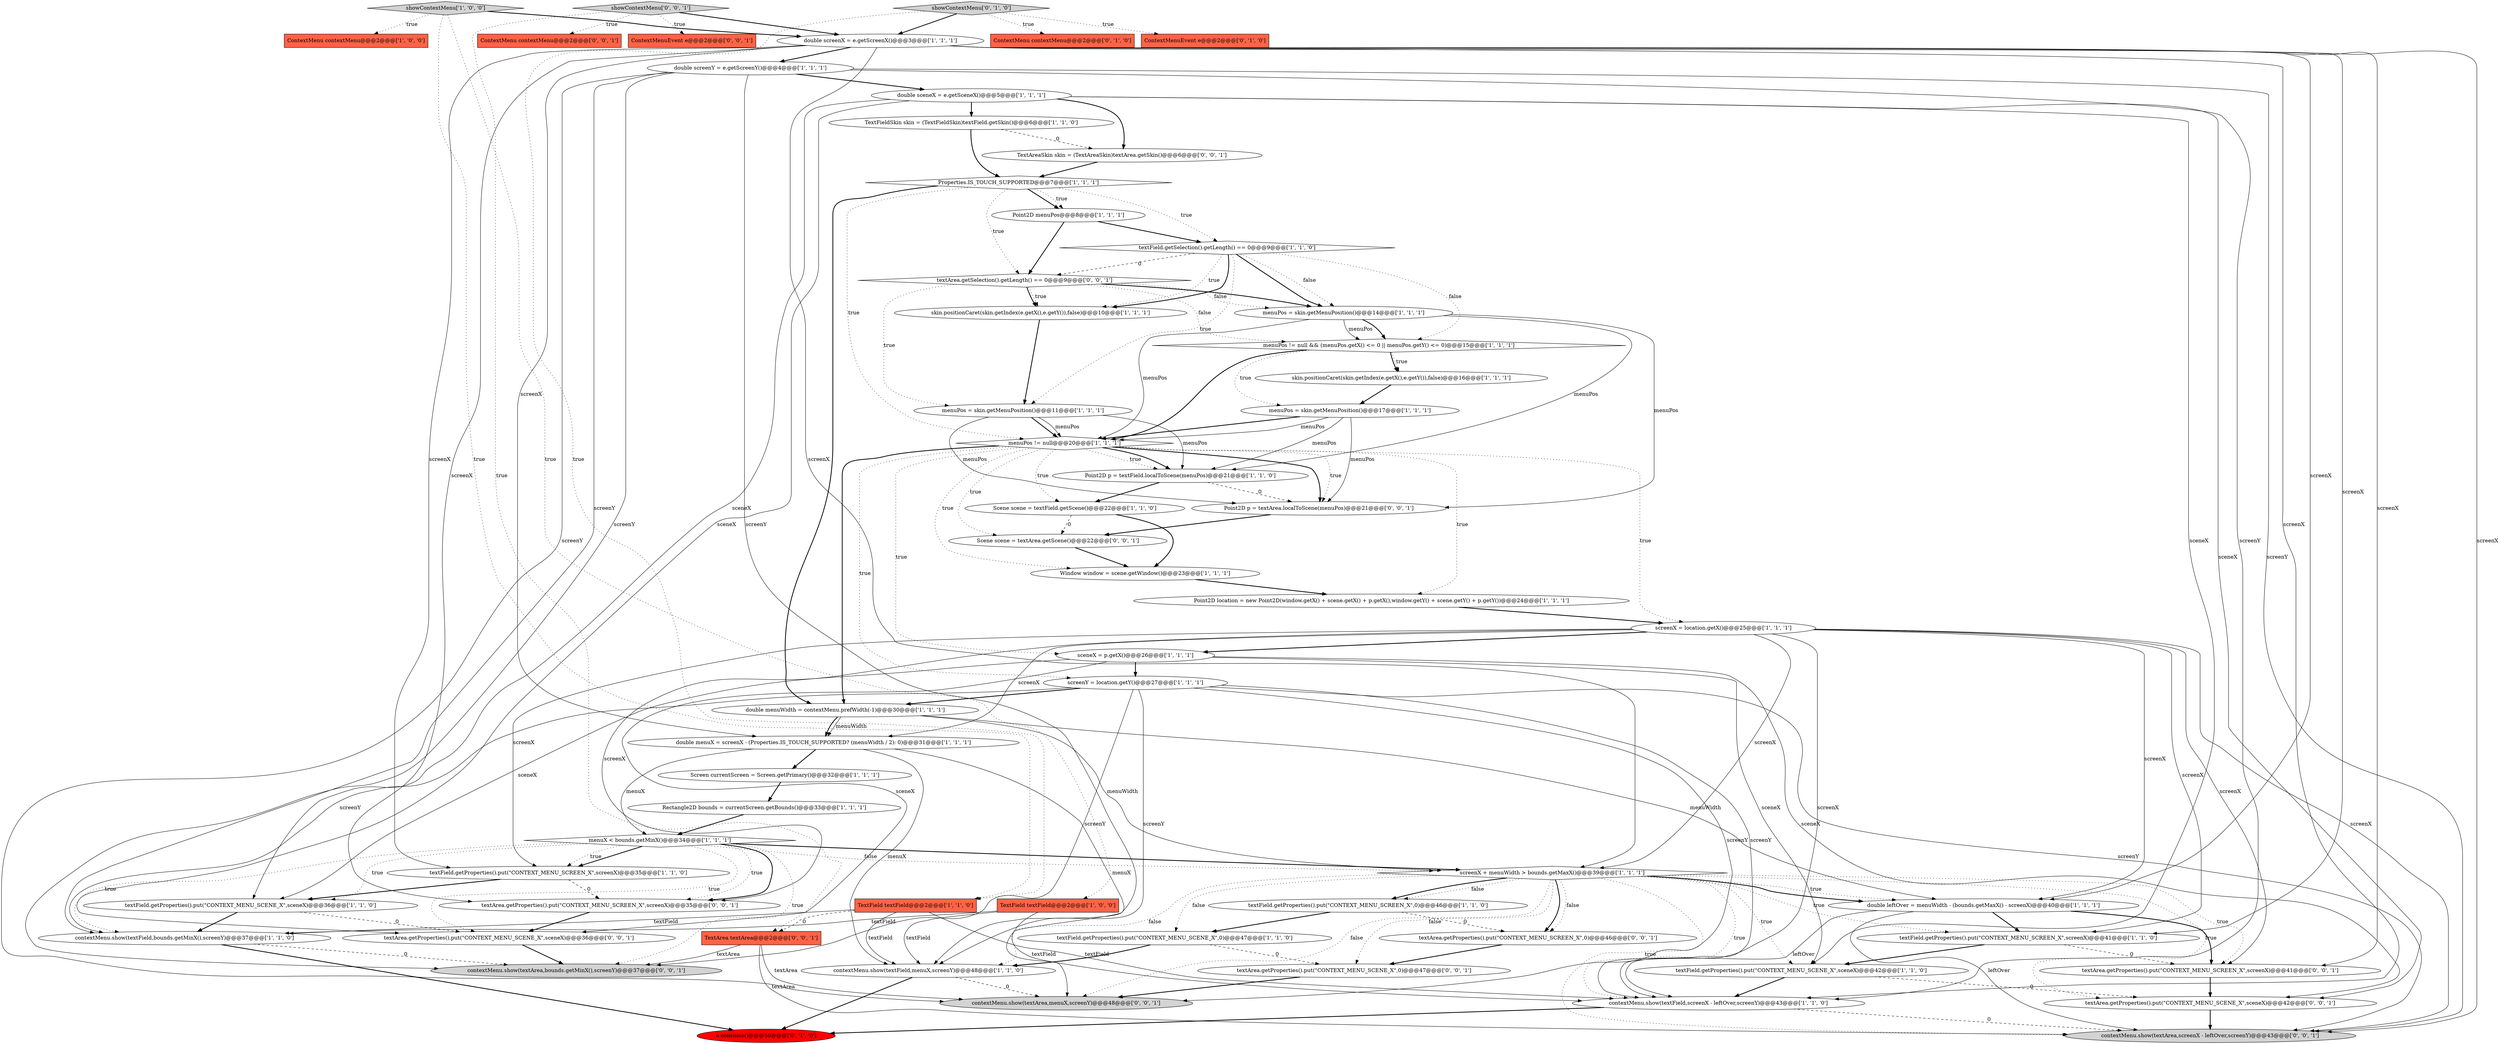 digraph {
58 [style = filled, label = "textArea.getProperties().put(\"CONTEXT_MENU_SCENE_X\",sceneX)@@@36@@@['0', '0', '1']", fillcolor = white, shape = ellipse image = "AAA0AAABBB3BBB"];
7 [style = filled, label = "textField.getProperties().put(\"CONTEXT_MENU_SCREEN_X\",screenX)@@@41@@@['1', '1', '0']", fillcolor = white, shape = ellipse image = "AAA0AAABBB1BBB"];
46 [style = filled, label = "ContextMenuEvent e@@@2@@@['0', '0', '1']", fillcolor = tomato, shape = box image = "AAA0AAABBB3BBB"];
52 [style = filled, label = "ContextMenu contextMenu@@@2@@@['0', '0', '1']", fillcolor = tomato, shape = box image = "AAA0AAABBB3BBB"];
33 [style = filled, label = "Point2D p = textField.localToScene(menuPos)@@@21@@@['1', '1', '0']", fillcolor = white, shape = ellipse image = "AAA0AAABBB1BBB"];
11 [style = filled, label = "contextMenu.show(textField,screenX - leftOver,screenY)@@@43@@@['1', '1', '0']", fillcolor = white, shape = ellipse image = "AAA0AAABBB1BBB"];
42 [style = filled, label = "showContextMenu['0', '1', '0']", fillcolor = lightgray, shape = diamond image = "AAA0AAABBB2BBB"];
15 [style = filled, label = "ContextMenu contextMenu@@@2@@@['1', '0', '0']", fillcolor = tomato, shape = box image = "AAA0AAABBB1BBB"];
18 [style = filled, label = "Rectangle2D bounds = currentScreen.getBounds()@@@33@@@['1', '1', '1']", fillcolor = white, shape = ellipse image = "AAA0AAABBB1BBB"];
36 [style = filled, label = "textField.getProperties().put(\"CONTEXT_MENU_SCREEN_X\",screenX)@@@35@@@['1', '1', '0']", fillcolor = white, shape = ellipse image = "AAA0AAABBB1BBB"];
13 [style = filled, label = "Scene scene = textField.getScene()@@@22@@@['1', '1', '0']", fillcolor = white, shape = ellipse image = "AAA0AAABBB1BBB"];
41 [style = filled, label = "ContextMenu contextMenu@@@2@@@['0', '1', '0']", fillcolor = tomato, shape = box image = "AAA0AAABBB2BBB"];
44 [style = filled, label = "e.consume()@@@50@@@['0', '1', '0']", fillcolor = red, shape = ellipse image = "AAA1AAABBB2BBB"];
5 [style = filled, label = "Point2D menuPos@@@8@@@['1', '1', '1']", fillcolor = white, shape = ellipse image = "AAA0AAABBB1BBB"];
47 [style = filled, label = "showContextMenu['0', '0', '1']", fillcolor = lightgray, shape = diamond image = "AAA0AAABBB3BBB"];
50 [style = filled, label = "Point2D p = textArea.localToScene(menuPos)@@@21@@@['0', '0', '1']", fillcolor = white, shape = ellipse image = "AAA0AAABBB3BBB"];
37 [style = filled, label = "textField.getSelection().getLength() == 0@@@9@@@['1', '1', '0']", fillcolor = white, shape = diamond image = "AAA0AAABBB1BBB"];
43 [style = filled, label = "ContextMenuEvent e@@@2@@@['0', '1', '0']", fillcolor = tomato, shape = box image = "AAA0AAABBB2BBB"];
32 [style = filled, label = "screenX + menuWidth > bounds.getMaxX()@@@39@@@['1', '1', '1']", fillcolor = white, shape = diamond image = "AAA0AAABBB1BBB"];
55 [style = filled, label = "TextAreaSkin skin = (TextAreaSkin)textArea.getSkin()@@@6@@@['0', '0', '1']", fillcolor = white, shape = ellipse image = "AAA0AAABBB3BBB"];
1 [style = filled, label = "textField.getProperties().put(\"CONTEXT_MENU_SCREEN_X\",0)@@@46@@@['1', '1', '0']", fillcolor = white, shape = ellipse image = "AAA0AAABBB1BBB"];
9 [style = filled, label = "double menuWidth = contextMenu.prefWidth(-1)@@@30@@@['1', '1', '1']", fillcolor = white, shape = ellipse image = "AAA0AAABBB1BBB"];
59 [style = filled, label = "textArea.getProperties().put(\"CONTEXT_MENU_SCENE_X\",0)@@@47@@@['0', '0', '1']", fillcolor = white, shape = ellipse image = "AAA0AAABBB3BBB"];
0 [style = filled, label = "double menuX = screenX - (Properties.IS_TOUCH_SUPPORTED? (menuWidth / 2): 0)@@@31@@@['1', '1', '1']", fillcolor = white, shape = ellipse image = "AAA0AAABBB1BBB"];
57 [style = filled, label = "textArea.getProperties().put(\"CONTEXT_MENU_SCREEN_X\",screenX)@@@35@@@['0', '0', '1']", fillcolor = white, shape = ellipse image = "AAA0AAABBB3BBB"];
6 [style = filled, label = "contextMenu.show(textField,bounds.getMinX(),screenY)@@@37@@@['1', '1', '0']", fillcolor = white, shape = ellipse image = "AAA0AAABBB1BBB"];
54 [style = filled, label = "TextArea textArea@@@2@@@['0', '0', '1']", fillcolor = tomato, shape = box image = "AAA0AAABBB3BBB"];
2 [style = filled, label = "menuPos = skin.getMenuPosition()@@@17@@@['1', '1', '1']", fillcolor = white, shape = ellipse image = "AAA0AAABBB1BBB"];
14 [style = filled, label = "showContextMenu['1', '0', '0']", fillcolor = lightgray, shape = diamond image = "AAA0AAABBB1BBB"];
23 [style = filled, label = "TextField textField@@@2@@@['1', '0', '0']", fillcolor = tomato, shape = box image = "AAA0AAABBB1BBB"];
51 [style = filled, label = "contextMenu.show(textArea,menuX,screenY)@@@48@@@['0', '0', '1']", fillcolor = lightgray, shape = ellipse image = "AAA0AAABBB3BBB"];
25 [style = filled, label = "TextField textField@@@2@@@['1', '1', '0']", fillcolor = tomato, shape = box image = "AAA0AAABBB1BBB"];
28 [style = filled, label = "double leftOver = menuWidth - (bounds.getMaxX() - screenX)@@@40@@@['1', '1', '1']", fillcolor = white, shape = ellipse image = "AAA0AAABBB1BBB"];
20 [style = filled, label = "menuPos != null && (menuPos.getX() <= 0 || menuPos.getY() <= 0)@@@15@@@['1', '1', '1']", fillcolor = white, shape = diamond image = "AAA0AAABBB1BBB"];
40 [style = filled, label = "screenY = location.getY()@@@27@@@['1', '1', '1']", fillcolor = white, shape = ellipse image = "AAA0AAABBB1BBB"];
12 [style = filled, label = "menuPos != null@@@20@@@['1', '1', '1']", fillcolor = white, shape = diamond image = "AAA0AAABBB1BBB"];
49 [style = filled, label = "textArea.getProperties().put(\"CONTEXT_MENU_SCENE_X\",sceneX)@@@42@@@['0', '0', '1']", fillcolor = white, shape = ellipse image = "AAA0AAABBB3BBB"];
31 [style = filled, label = "Point2D location = new Point2D(window.getX() + scene.getX() + p.getX(),window.getY() + scene.getY() + p.getY())@@@24@@@['1', '1', '1']", fillcolor = white, shape = ellipse image = "AAA0AAABBB1BBB"];
21 [style = filled, label = "double screenX = e.getScreenX()@@@3@@@['1', '1', '1']", fillcolor = white, shape = ellipse image = "AAA0AAABBB1BBB"];
45 [style = filled, label = "Scene scene = textArea.getScene()@@@22@@@['0', '0', '1']", fillcolor = white, shape = ellipse image = "AAA0AAABBB3BBB"];
60 [style = filled, label = "textArea.getProperties().put(\"CONTEXT_MENU_SCREEN_X\",0)@@@46@@@['0', '0', '1']", fillcolor = white, shape = ellipse image = "AAA0AAABBB3BBB"];
17 [style = filled, label = "contextMenu.show(textField,menuX,screenY)@@@48@@@['1', '1', '0']", fillcolor = white, shape = ellipse image = "AAA0AAABBB1BBB"];
10 [style = filled, label = "double sceneX = e.getSceneX()@@@5@@@['1', '1', '1']", fillcolor = white, shape = ellipse image = "AAA0AAABBB1BBB"];
30 [style = filled, label = "skin.positionCaret(skin.getIndex(e.getX(),e.getY()),false)@@@16@@@['1', '1', '1']", fillcolor = white, shape = ellipse image = "AAA0AAABBB1BBB"];
48 [style = filled, label = "contextMenu.show(textArea,bounds.getMinX(),screenY)@@@37@@@['0', '0', '1']", fillcolor = lightgray, shape = ellipse image = "AAA0AAABBB3BBB"];
22 [style = filled, label = "TextFieldSkin skin = (TextFieldSkin)textField.getSkin()@@@6@@@['1', '1', '0']", fillcolor = white, shape = ellipse image = "AAA0AAABBB1BBB"];
24 [style = filled, label = "textField.getProperties().put(\"CONTEXT_MENU_SCENE_X\",sceneX)@@@36@@@['1', '1', '0']", fillcolor = white, shape = ellipse image = "AAA0AAABBB1BBB"];
61 [style = filled, label = "contextMenu.show(textArea,screenX - leftOver,screenY)@@@43@@@['0', '0', '1']", fillcolor = lightgray, shape = ellipse image = "AAA0AAABBB3BBB"];
8 [style = filled, label = "menuX < bounds.getMinX()@@@34@@@['1', '1', '1']", fillcolor = white, shape = diamond image = "AAA0AAABBB1BBB"];
27 [style = filled, label = "textField.getProperties().put(\"CONTEXT_MENU_SCENE_X\",sceneX)@@@42@@@['1', '1', '0']", fillcolor = white, shape = ellipse image = "AAA0AAABBB1BBB"];
35 [style = filled, label = "Properties.IS_TOUCH_SUPPORTED@@@7@@@['1', '1', '1']", fillcolor = white, shape = diamond image = "AAA0AAABBB1BBB"];
38 [style = filled, label = "double screenY = e.getScreenY()@@@4@@@['1', '1', '1']", fillcolor = white, shape = ellipse image = "AAA0AAABBB1BBB"];
29 [style = filled, label = "textField.getProperties().put(\"CONTEXT_MENU_SCENE_X\",0)@@@47@@@['1', '1', '0']", fillcolor = white, shape = ellipse image = "AAA0AAABBB1BBB"];
34 [style = filled, label = "skin.positionCaret(skin.getIndex(e.getX(),e.getY()),false)@@@10@@@['1', '1', '1']", fillcolor = white, shape = ellipse image = "AAA0AAABBB1BBB"];
39 [style = filled, label = "Screen currentScreen = Screen.getPrimary()@@@32@@@['1', '1', '1']", fillcolor = white, shape = ellipse image = "AAA0AAABBB1BBB"];
3 [style = filled, label = "screenX = location.getX()@@@25@@@['1', '1', '1']", fillcolor = white, shape = ellipse image = "AAA0AAABBB1BBB"];
56 [style = filled, label = "textArea.getProperties().put(\"CONTEXT_MENU_SCREEN_X\",screenX)@@@41@@@['0', '0', '1']", fillcolor = white, shape = ellipse image = "AAA0AAABBB3BBB"];
26 [style = filled, label = "menuPos = skin.getMenuPosition()@@@14@@@['1', '1', '1']", fillcolor = white, shape = ellipse image = "AAA0AAABBB1BBB"];
4 [style = filled, label = "menuPos = skin.getMenuPosition()@@@11@@@['1', '1', '1']", fillcolor = white, shape = ellipse image = "AAA0AAABBB1BBB"];
16 [style = filled, label = "sceneX = p.getX()@@@26@@@['1', '1', '1']", fillcolor = white, shape = ellipse image = "AAA0AAABBB1BBB"];
19 [style = filled, label = "Window window = scene.getWindow()@@@23@@@['1', '1', '1']", fillcolor = white, shape = ellipse image = "AAA0AAABBB1BBB"];
53 [style = filled, label = "textArea.getSelection().getLength() == 0@@@9@@@['0', '0', '1']", fillcolor = white, shape = diamond image = "AAA0AAABBB3BBB"];
32->28 [style = dotted, label="true"];
8->48 [style = dotted, label="true"];
12->40 [style = dotted, label="true"];
3->7 [style = solid, label="screenX"];
59->51 [style = bold, label=""];
32->11 [style = dotted, label="true"];
33->50 [style = dashed, label="0"];
23->17 [style = solid, label="textField"];
21->36 [style = solid, label="screenX"];
57->58 [style = bold, label=""];
21->61 [style = solid, label="screenX"];
3->16 [style = bold, label=""];
35->12 [style = dotted, label="true"];
12->9 [style = bold, label=""];
7->56 [style = dashed, label="0"];
21->38 [style = bold, label=""];
39->18 [style = bold, label=""];
3->0 [style = solid, label="screenX"];
47->52 [style = dotted, label="true"];
13->45 [style = dashed, label="0"];
2->33 [style = solid, label="menuPos"];
54->61 [style = solid, label="textArea"];
54->48 [style = solid, label="textArea"];
8->36 [style = bold, label=""];
36->24 [style = bold, label=""];
32->29 [style = dotted, label="false"];
22->55 [style = dashed, label="0"];
53->34 [style = bold, label=""];
20->30 [style = dotted, label="true"];
47->46 [style = dotted, label="true"];
38->11 [style = solid, label="screenY"];
50->45 [style = bold, label=""];
40->61 [style = solid, label="screenY"];
35->37 [style = dotted, label="true"];
17->44 [style = bold, label=""];
47->54 [style = dotted, label="true"];
42->21 [style = bold, label=""];
16->49 [style = solid, label="sceneX"];
8->57 [style = bold, label=""];
53->34 [style = dotted, label="true"];
5->37 [style = bold, label=""];
12->33 [style = dotted, label="true"];
35->53 [style = dotted, label="true"];
12->3 [style = dotted, label="true"];
54->51 [style = solid, label="textArea"];
16->40 [style = bold, label=""];
12->31 [style = dotted, label="true"];
3->56 [style = solid, label="screenX"];
2->50 [style = solid, label="menuPos"];
37->26 [style = bold, label=""];
32->49 [style = dotted, label="true"];
11->44 [style = bold, label=""];
36->57 [style = dashed, label="0"];
27->49 [style = dashed, label="0"];
32->1 [style = dotted, label="false"];
21->28 [style = solid, label="screenX"];
26->33 [style = solid, label="menuPos"];
33->13 [style = bold, label=""];
12->50 [style = dotted, label="true"];
40->11 [style = solid, label="screenY"];
35->5 [style = bold, label=""];
9->28 [style = solid, label="menuWidth"];
25->6 [style = solid, label="textField"];
16->58 [style = solid, label="sceneX"];
37->4 [style = dotted, label="true"];
27->11 [style = bold, label=""];
32->17 [style = dotted, label="false"];
12->19 [style = dotted, label="true"];
42->43 [style = dotted, label="true"];
21->56 [style = solid, label="screenX"];
14->25 [style = dotted, label="true"];
9->32 [style = solid, label="menuWidth"];
53->4 [style = dotted, label="true"];
12->33 [style = bold, label=""];
5->53 [style = bold, label=""];
9->0 [style = solid, label="menuWidth"];
21->11 [style = solid, label="screenX"];
31->3 [style = bold, label=""];
55->35 [style = bold, label=""];
8->57 [style = dotted, label="true"];
14->21 [style = bold, label=""];
37->20 [style = dotted, label="false"];
26->20 [style = bold, label=""];
40->48 [style = solid, label="screenY"];
38->51 [style = solid, label="screenY"];
40->17 [style = solid, label="screenY"];
0->39 [style = bold, label=""];
29->17 [style = bold, label=""];
0->51 [style = solid, label="menuX"];
26->12 [style = solid, label="menuPos"];
0->17 [style = solid, label="menuX"];
35->9 [style = bold, label=""];
53->20 [style = dotted, label="false"];
3->28 [style = solid, label="screenX"];
23->11 [style = solid, label="textField"];
38->17 [style = solid, label="screenY"];
16->27 [style = solid, label="sceneX"];
32->7 [style = dotted, label="true"];
3->57 [style = solid, label="screenX"];
6->48 [style = dashed, label="0"];
26->50 [style = solid, label="menuPos"];
14->23 [style = dotted, label="true"];
21->32 [style = solid, label="screenX"];
40->9 [style = bold, label=""];
3->61 [style = solid, label="screenX"];
37->53 [style = dashed, label="0"];
32->61 [style = dotted, label="true"];
49->61 [style = bold, label=""];
6->44 [style = bold, label=""];
16->24 [style = solid, label="sceneX"];
37->26 [style = dotted, label="false"];
8->24 [style = dotted, label="true"];
32->51 [style = dotted, label="false"];
42->41 [style = dotted, label="true"];
53->26 [style = dotted, label="false"];
17->51 [style = dashed, label="0"];
13->19 [style = bold, label=""];
12->13 [style = dotted, label="true"];
38->61 [style = solid, label="screenY"];
58->48 [style = bold, label=""];
32->60 [style = bold, label=""];
8->6 [style = dotted, label="true"];
28->61 [style = solid, label="leftOver"];
38->6 [style = solid, label="screenY"];
32->1 [style = bold, label=""];
53->26 [style = bold, label=""];
24->58 [style = dashed, label="0"];
4->12 [style = bold, label=""];
18->8 [style = bold, label=""];
38->48 [style = solid, label="screenY"];
47->21 [style = bold, label=""];
37->34 [style = dotted, label="true"];
1->29 [style = bold, label=""];
8->36 [style = dotted, label="true"];
8->32 [style = dotted, label="false"];
22->35 [style = bold, label=""];
29->59 [style = dashed, label="0"];
40->6 [style = solid, label="screenY"];
3->36 [style = solid, label="screenX"];
10->22 [style = bold, label=""];
12->50 [style = bold, label=""];
40->51 [style = solid, label="screenY"];
56->49 [style = bold, label=""];
0->8 [style = solid, label="menuX"];
28->11 [style = solid, label="leftOver"];
9->0 [style = bold, label=""];
8->32 [style = bold, label=""];
32->60 [style = dotted, label="false"];
25->54 [style = dashed, label="0"];
38->10 [style = bold, label=""];
3->32 [style = solid, label="screenX"];
19->31 [style = bold, label=""];
35->5 [style = dotted, label="true"];
8->58 [style = dotted, label="true"];
26->20 [style = solid, label="menuPos"];
10->27 [style = solid, label="sceneX"];
4->33 [style = solid, label="menuPos"];
28->7 [style = bold, label=""];
2->12 [style = solid, label="menuPos"];
25->11 [style = solid, label="textField"];
1->60 [style = dashed, label="0"];
4->50 [style = solid, label="menuPos"];
60->59 [style = bold, label=""];
10->55 [style = bold, label=""];
21->0 [style = solid, label="screenX"];
2->12 [style = bold, label=""];
4->12 [style = solid, label="menuPos"];
23->6 [style = solid, label="textField"];
28->56 [style = bold, label=""];
14->15 [style = dotted, label="true"];
32->27 [style = dotted, label="true"];
25->17 [style = solid, label="textField"];
12->16 [style = dotted, label="true"];
12->45 [style = dotted, label="true"];
3->11 [style = solid, label="screenX"];
45->19 [style = bold, label=""];
37->34 [style = bold, label=""];
32->56 [style = dotted, label="true"];
20->12 [style = bold, label=""];
10->49 [style = solid, label="sceneX"];
11->61 [style = dashed, label="0"];
7->27 [style = bold, label=""];
32->59 [style = dotted, label="false"];
21->57 [style = solid, label="screenX"];
34->4 [style = bold, label=""];
20->2 [style = dotted, label="true"];
21->7 [style = solid, label="screenX"];
42->25 [style = dotted, label="true"];
10->58 [style = solid, label="sceneX"];
30->2 [style = bold, label=""];
20->30 [style = bold, label=""];
24->6 [style = bold, label=""];
32->28 [style = bold, label=""];
10->24 [style = solid, label="sceneX"];
}
